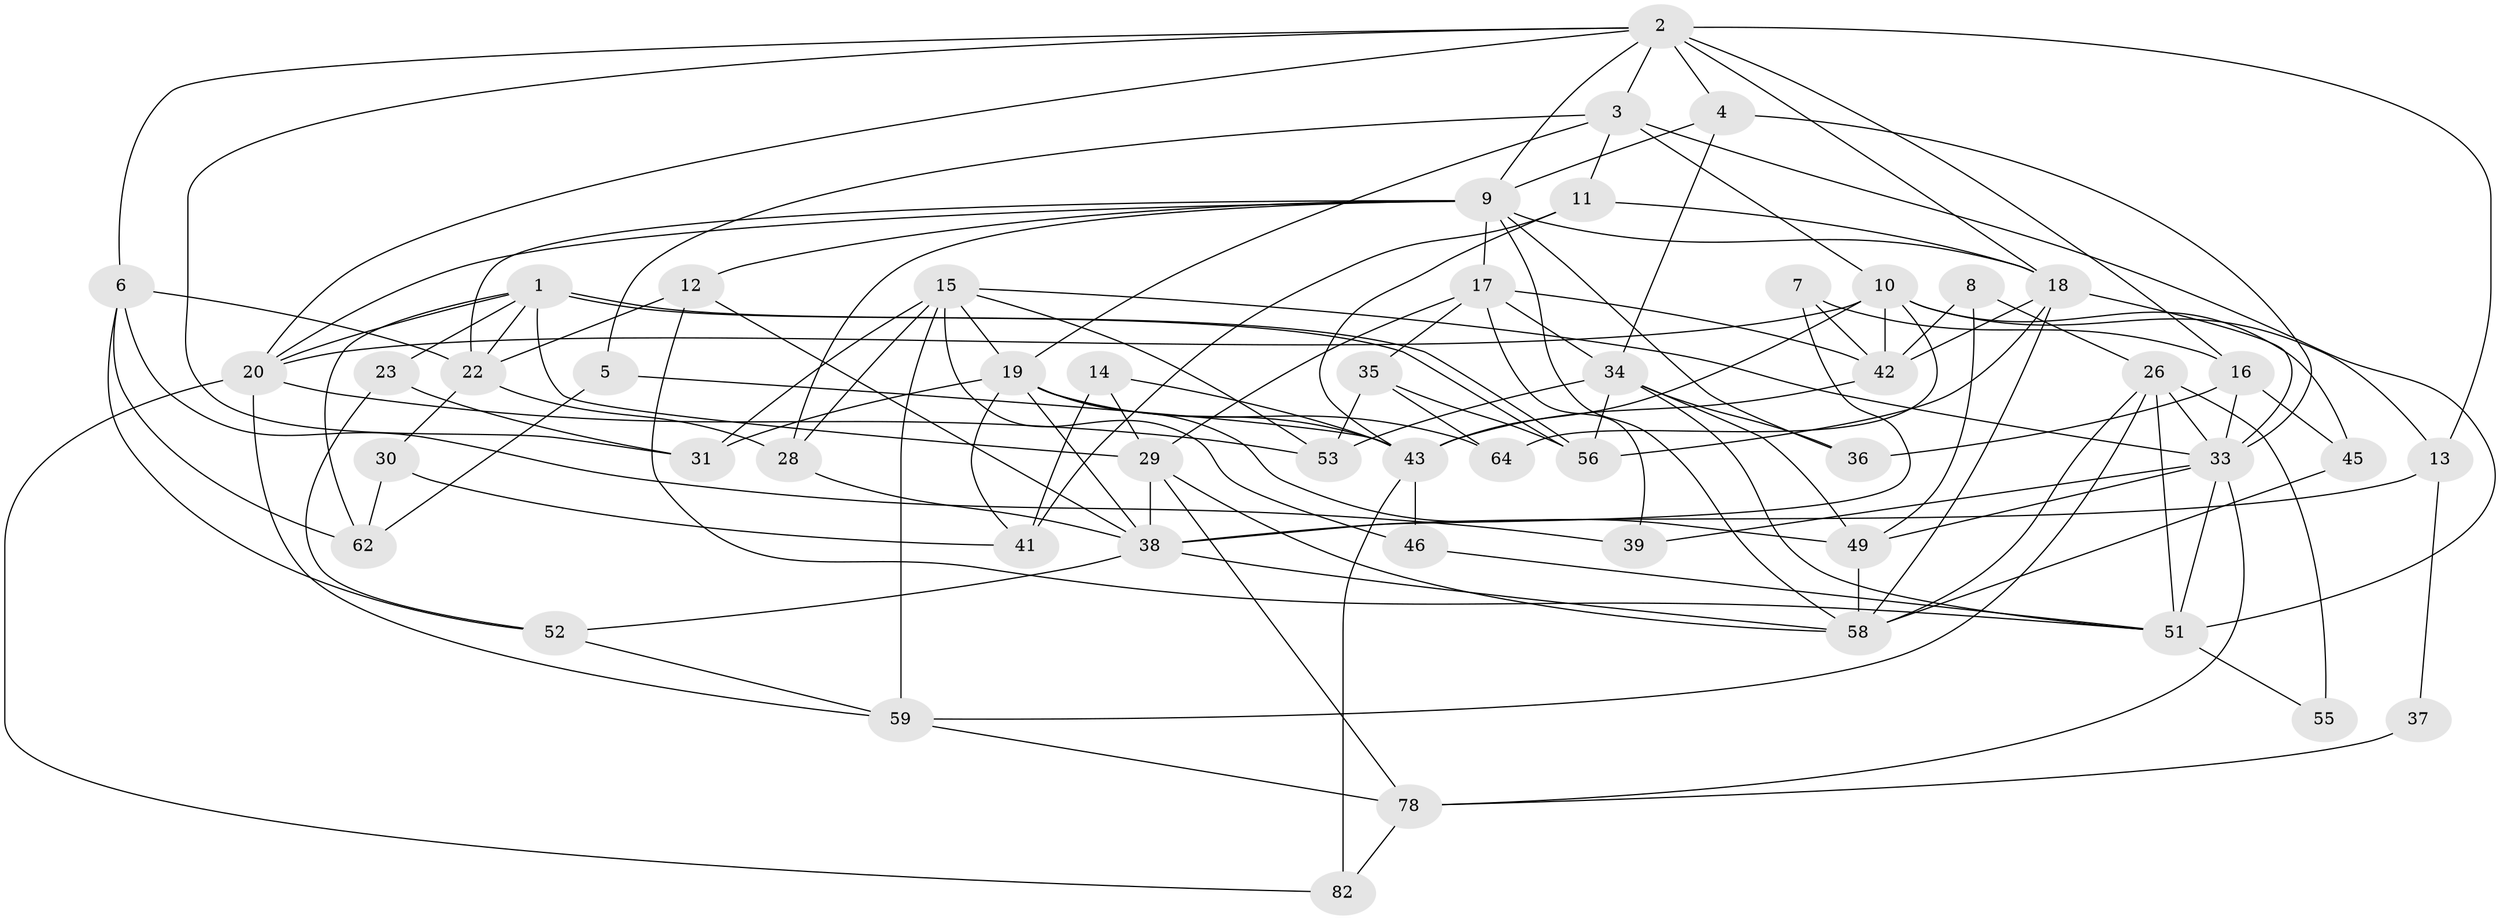 // Generated by graph-tools (version 1.1) at 2025/24/03/03/25 07:24:04]
// undirected, 51 vertices, 129 edges
graph export_dot {
graph [start="1"]
  node [color=gray90,style=filled];
  1 [super="+25"];
  2 [super="+21"];
  3 [super="+68"];
  4;
  5;
  6 [super="+69"];
  7;
  8;
  9 [super="+75"];
  10 [super="+57"];
  11;
  12 [super="+27"];
  13 [super="+24"];
  14 [super="+63"];
  15 [super="+44"];
  16 [super="+65"];
  17 [super="+32"];
  18 [super="+48"];
  19 [super="+74"];
  20 [super="+76"];
  22 [super="+40"];
  23;
  26 [super="+54"];
  28;
  29 [super="+47"];
  30;
  31 [super="+60"];
  33 [super="+80"];
  34 [super="+71"];
  35 [super="+50"];
  36;
  37;
  38 [super="+79"];
  39;
  41 [super="+70"];
  42 [super="+77"];
  43 [super="+72"];
  45;
  46;
  49 [super="+73"];
  51 [super="+61"];
  52 [super="+83"];
  53;
  55;
  56;
  58 [super="+66"];
  59;
  62 [super="+67"];
  64;
  78 [super="+81"];
  82;
  1 -- 56;
  1 -- 56;
  1 -- 20;
  1 -- 62;
  1 -- 23;
  1 -- 22;
  1 -- 29;
  2 -- 20;
  2 -- 9;
  2 -- 31;
  2 -- 3;
  2 -- 18;
  2 -- 4;
  2 -- 16 [weight=2];
  2 -- 6;
  2 -- 13;
  3 -- 11;
  3 -- 19;
  3 -- 5;
  3 -- 51;
  3 -- 10;
  4 -- 9;
  4 -- 33;
  4 -- 34;
  5 -- 43;
  5 -- 62;
  6 -- 39;
  6 -- 52;
  6 -- 62;
  6 -- 22;
  7 -- 42;
  7 -- 38;
  7 -- 16;
  8 -- 42;
  8 -- 49;
  8 -- 26;
  9 -- 36;
  9 -- 58;
  9 -- 22;
  9 -- 18;
  9 -- 28;
  9 -- 20;
  9 -- 12;
  9 -- 17;
  10 -- 45 [weight=2];
  10 -- 43;
  10 -- 20;
  10 -- 64;
  10 -- 42;
  10 -- 13;
  11 -- 18;
  11 -- 43;
  11 -- 41;
  12 -- 51;
  12 -- 38;
  12 -- 22;
  13 -- 38 [weight=2];
  13 -- 37;
  14 -- 29;
  14 -- 43;
  14 -- 41;
  15 -- 46;
  15 -- 28;
  15 -- 59;
  15 -- 53;
  15 -- 19;
  15 -- 33;
  15 -- 31;
  16 -- 36;
  16 -- 45;
  16 -- 33;
  17 -- 29;
  17 -- 39;
  17 -- 42;
  17 -- 34;
  17 -- 35;
  18 -- 58;
  18 -- 42;
  18 -- 56;
  18 -- 33;
  19 -- 38;
  19 -- 64;
  19 -- 41;
  19 -- 43;
  19 -- 31;
  19 -- 49;
  20 -- 53;
  20 -- 82;
  20 -- 59;
  22 -- 28;
  22 -- 30;
  23 -- 52;
  23 -- 31;
  26 -- 33;
  26 -- 51;
  26 -- 58;
  26 -- 55;
  26 -- 59;
  28 -- 38;
  29 -- 78;
  29 -- 38;
  29 -- 58;
  30 -- 41;
  30 -- 62;
  33 -- 49;
  33 -- 51;
  33 -- 39;
  33 -- 78;
  34 -- 36;
  34 -- 51;
  34 -- 53;
  34 -- 56;
  34 -- 49;
  35 -- 53;
  35 -- 56;
  35 -- 64;
  37 -- 78;
  38 -- 52;
  38 -- 58;
  42 -- 43;
  43 -- 46;
  43 -- 82;
  45 -- 58;
  46 -- 51;
  49 -- 58 [weight=2];
  51 -- 55;
  52 -- 59;
  59 -- 78;
  78 -- 82;
}
